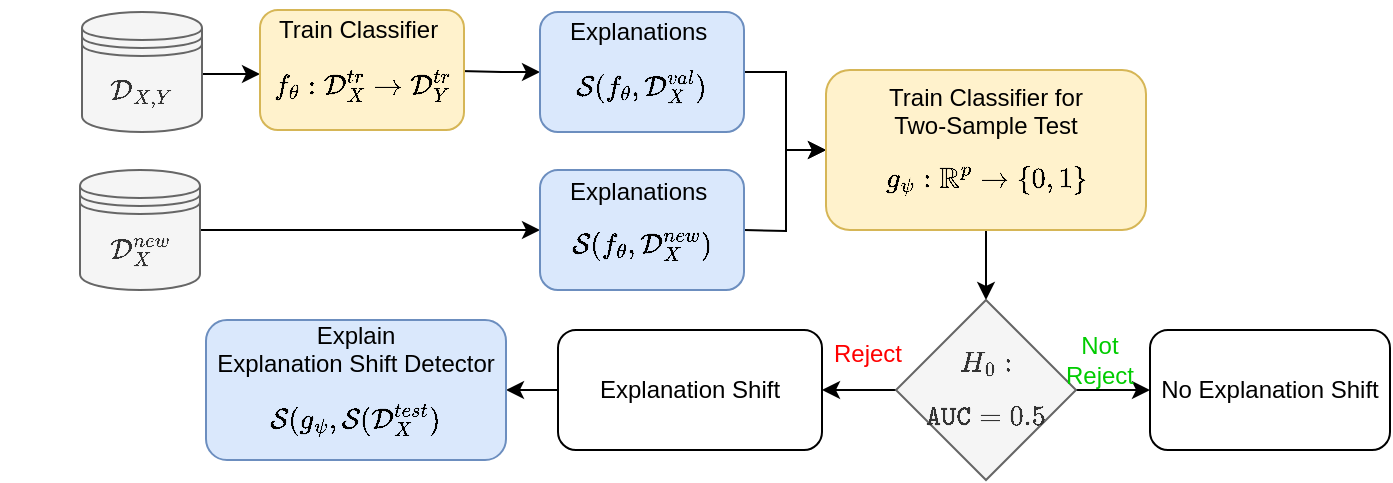 <mxfile version="21.3.2" type="device">
  <diagram id="C5RBs43oDa-KdzZeNtuy" name="Page-1">
    <mxGraphModel dx="954" dy="559" grid="1" gridSize="10" guides="1" tooltips="1" connect="1" arrows="1" fold="1" page="1" pageScale="1" pageWidth="680" pageHeight="260" math="1" shadow="0">
      <root>
        <mxCell id="WIyWlLk6GJQsqaUBKTNV-0" />
        <mxCell id="WIyWlLk6GJQsqaUBKTNV-1" parent="WIyWlLk6GJQsqaUBKTNV-0" />
        <mxCell id="9SEQEm8ST4k7SDdy8TY0-21" value="" style="edgeStyle=orthogonalEdgeStyle;rounded=0;orthogonalLoop=1;jettySize=auto;html=1;" parent="WIyWlLk6GJQsqaUBKTNV-1" target="9SEQEm8ST4k7SDdy8TY0-27" edge="1">
          <mxGeometry relative="1" as="geometry">
            <mxPoint x="190" y="30.5" as="sourcePoint" />
          </mxGeometry>
        </mxCell>
        <mxCell id="9SEQEm8ST4k7SDdy8TY0-22" value="" style="edgeStyle=orthogonalEdgeStyle;rounded=0;orthogonalLoop=1;jettySize=auto;html=1;" parent="WIyWlLk6GJQsqaUBKTNV-1" edge="1">
          <mxGeometry relative="1" as="geometry">
            <mxPoint x="90" y="31.5" as="targetPoint" />
            <mxPoint x="61" y="32" as="sourcePoint" />
          </mxGeometry>
        </mxCell>
        <mxCell id="9SEQEm8ST4k7SDdy8TY0-23" value="$$\mathcal{D}_{X,Y}$$" style="shape=datastore;whiteSpace=wrap;html=1;fillColor=#f5f5f5;strokeColor=#666666;fontColor=#333333;" parent="WIyWlLk6GJQsqaUBKTNV-1" vertex="1">
          <mxGeometry x="1" y="1" width="60" height="60" as="geometry" />
        </mxCell>
        <mxCell id="9SEQEm8ST4k7SDdy8TY0-24" value="" style="edgeStyle=orthogonalEdgeStyle;rounded=0;orthogonalLoop=1;jettySize=auto;html=1;entryX=0;entryY=0.5;entryDx=0;entryDy=0;" parent="WIyWlLk6GJQsqaUBKTNV-1" source="9SEQEm8ST4k7SDdy8TY0-25" target="9SEQEm8ST4k7SDdy8TY0-40" edge="1">
          <mxGeometry relative="1" as="geometry">
            <mxPoint x="212" y="110" as="targetPoint" />
          </mxGeometry>
        </mxCell>
        <mxCell id="9SEQEm8ST4k7SDdy8TY0-25" value="$$\mathcal{D}_X^{new}$$" style="shape=datastore;whiteSpace=wrap;html=1;fillColor=#f5f5f5;strokeColor=#666666;fontColor=#333333;" parent="WIyWlLk6GJQsqaUBKTNV-1" vertex="1">
          <mxGeometry y="80" width="60" height="60" as="geometry" />
        </mxCell>
        <mxCell id="9SEQEm8ST4k7SDdy8TY0-26" value="" style="edgeStyle=orthogonalEdgeStyle;rounded=0;orthogonalLoop=1;jettySize=auto;html=1;" parent="WIyWlLk6GJQsqaUBKTNV-1" source="9SEQEm8ST4k7SDdy8TY0-27" target="9SEQEm8ST4k7SDdy8TY0-30" edge="1">
          <mxGeometry relative="1" as="geometry">
            <Array as="points">
              <mxPoint x="353" y="31" />
              <mxPoint x="353" y="70" />
            </Array>
          </mxGeometry>
        </mxCell>
        <mxCell id="9SEQEm8ST4k7SDdy8TY0-27" value="Explanations&amp;nbsp;&lt;br&gt;$$\mathcal{S}(f_\theta&lt;br&gt;,\mathcal{D}_&lt;br&gt;X^{val})$$" style="rounded=1;whiteSpace=wrap;html=1;fontSize=12;glass=0;strokeWidth=1;shadow=0;fillColor=#dae8fc;strokeColor=#6c8ebf;" parent="WIyWlLk6GJQsqaUBKTNV-1" vertex="1">
          <mxGeometry x="230" y="1" width="102" height="60" as="geometry" />
        </mxCell>
        <mxCell id="9SEQEm8ST4k7SDdy8TY0-28" value="" style="edgeStyle=orthogonalEdgeStyle;rounded=0;orthogonalLoop=1;jettySize=auto;html=1;" parent="WIyWlLk6GJQsqaUBKTNV-1" target="9SEQEm8ST4k7SDdy8TY0-30" edge="1">
          <mxGeometry relative="1" as="geometry">
            <mxPoint x="332" y="110" as="sourcePoint" />
          </mxGeometry>
        </mxCell>
        <mxCell id="9SEQEm8ST4k7SDdy8TY0-29" value="" style="edgeStyle=orthogonalEdgeStyle;rounded=0;orthogonalLoop=1;jettySize=auto;html=1;" parent="WIyWlLk6GJQsqaUBKTNV-1" source="9SEQEm8ST4k7SDdy8TY0-30" target="9SEQEm8ST4k7SDdy8TY0-33" edge="1">
          <mxGeometry relative="1" as="geometry" />
        </mxCell>
        <mxCell id="9SEQEm8ST4k7SDdy8TY0-30" value="Train Classifier for&lt;br&gt;Two-Sample Test&lt;br&gt;$$g_\psi:\mathbb{R}^p\rightarrow\{0,1\}$$" style="rounded=1;whiteSpace=wrap;html=1;fontSize=12;glass=0;strokeWidth=1;shadow=0;horizontal=1;fillColor=#fff2cc;strokeColor=#d6b656;" parent="WIyWlLk6GJQsqaUBKTNV-1" vertex="1">
          <mxGeometry x="373" y="30" width="160" height="80" as="geometry" />
        </mxCell>
        <mxCell id="9SEQEm8ST4k7SDdy8TY0-31" value="" style="edgeStyle=orthogonalEdgeStyle;rounded=0;orthogonalLoop=1;jettySize=auto;html=1;" parent="WIyWlLk6GJQsqaUBKTNV-1" source="9SEQEm8ST4k7SDdy8TY0-33" target="9SEQEm8ST4k7SDdy8TY0-34" edge="1">
          <mxGeometry relative="1" as="geometry" />
        </mxCell>
        <mxCell id="9SEQEm8ST4k7SDdy8TY0-32" value="" style="edgeStyle=orthogonalEdgeStyle;rounded=0;orthogonalLoop=1;jettySize=auto;html=1;" parent="WIyWlLk6GJQsqaUBKTNV-1" source="9SEQEm8ST4k7SDdy8TY0-33" target="9SEQEm8ST4k7SDdy8TY0-36" edge="1">
          <mxGeometry relative="1" as="geometry" />
        </mxCell>
        <mxCell id="9SEQEm8ST4k7SDdy8TY0-33" value="$$H_0:$$ $$ \texttt{AUC} = 0.5$$" style="rhombus;whiteSpace=wrap;html=1;fillColor=#f5f5f5;fontColor=#333333;strokeColor=#666666;" parent="WIyWlLk6GJQsqaUBKTNV-1" vertex="1">
          <mxGeometry x="408" y="145" width="90" height="90" as="geometry" />
        </mxCell>
        <mxCell id="9SEQEm8ST4k7SDdy8TY0-34" value="No Explanation Shift" style="rounded=1;whiteSpace=wrap;html=1;" parent="WIyWlLk6GJQsqaUBKTNV-1" vertex="1">
          <mxGeometry x="535" y="160" width="120" height="60" as="geometry" />
        </mxCell>
        <mxCell id="9SEQEm8ST4k7SDdy8TY0-35" value="" style="edgeStyle=orthogonalEdgeStyle;rounded=0;orthogonalLoop=1;jettySize=auto;html=1;" parent="WIyWlLk6GJQsqaUBKTNV-1" source="9SEQEm8ST4k7SDdy8TY0-36" target="9SEQEm8ST4k7SDdy8TY0-37" edge="1">
          <mxGeometry relative="1" as="geometry" />
        </mxCell>
        <mxCell id="9SEQEm8ST4k7SDdy8TY0-36" value="Explanation Shift" style="rounded=1;whiteSpace=wrap;html=1;" parent="WIyWlLk6GJQsqaUBKTNV-1" vertex="1">
          <mxGeometry x="239" y="160" width="132" height="60" as="geometry" />
        </mxCell>
        <mxCell id="9SEQEm8ST4k7SDdy8TY0-37" value="Explain&lt;br&gt;Explanation Shift Detector&lt;br&gt;$$\mathcal{S}(g_\psi&lt;br style=&quot;border-color: var(--border-color);&quot;&gt;,\mathcal{S}(\mathcal{D}_&lt;br style=&quot;border-color: var(--border-color);&quot;&gt;X^{test})$$" style="rounded=1;whiteSpace=wrap;html=1;fontSize=12;glass=0;strokeWidth=1;shadow=0;fillColor=#dae8fc;strokeColor=#6c8ebf;" parent="WIyWlLk6GJQsqaUBKTNV-1" vertex="1">
          <mxGeometry x="63" y="155" width="150" height="70" as="geometry" />
        </mxCell>
        <mxCell id="9SEQEm8ST4k7SDdy8TY0-38" value="&lt;font color=&quot;#00cc00&quot;&gt;Not&lt;br&gt;Reject&lt;br&gt;&lt;/font&gt;" style="text;strokeColor=none;align=center;fillColor=none;html=1;verticalAlign=middle;whiteSpace=wrap;rounded=0;" parent="WIyWlLk6GJQsqaUBKTNV-1" vertex="1">
          <mxGeometry x="480" y="160" width="60" height="30" as="geometry" />
        </mxCell>
        <mxCell id="9SEQEm8ST4k7SDdy8TY0-39" value="&lt;font color=&quot;#ff0000&quot;&gt;Reject&lt;/font&gt;" style="text;strokeColor=none;align=center;fillColor=none;html=1;verticalAlign=middle;whiteSpace=wrap;rounded=0;" parent="WIyWlLk6GJQsqaUBKTNV-1" vertex="1">
          <mxGeometry x="364" y="157" width="60" height="30" as="geometry" />
        </mxCell>
        <mxCell id="9SEQEm8ST4k7SDdy8TY0-40" value="Explanations&amp;nbsp;&lt;br&gt;$$\mathcal{S}(f_\theta&lt;br&gt;,\mathcal{D}_&lt;br&gt;X^{new})$$" style="rounded=1;whiteSpace=wrap;html=1;fontSize=12;glass=0;strokeWidth=1;shadow=0;fillColor=#dae8fc;strokeColor=#6c8ebf;" parent="WIyWlLk6GJQsqaUBKTNV-1" vertex="1">
          <mxGeometry x="230" y="80" width="102" height="60" as="geometry" />
        </mxCell>
        <mxCell id="9SEQEm8ST4k7SDdy8TY0-41" value="Train Classifier&amp;nbsp;&lt;br&gt;$$f_\theta:\mathcal{D}_X^{tr}\rightarrow\mathcal{D}_&lt;br&gt;Y^{tr}$$" style="rounded=1;whiteSpace=wrap;html=1;fontSize=12;glass=0;strokeWidth=1;shadow=0;fillColor=#fff2cc;strokeColor=#d6b656;" parent="WIyWlLk6GJQsqaUBKTNV-1" vertex="1">
          <mxGeometry x="90" width="102" height="60" as="geometry" />
        </mxCell>
      </root>
    </mxGraphModel>
  </diagram>
</mxfile>
